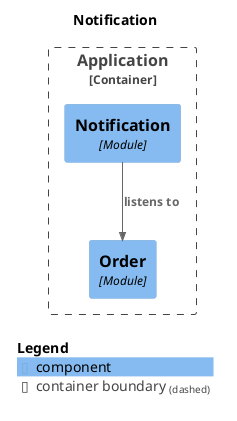 @startuml
set separator none
title Notification

top to bottom direction

!include <C4/C4>
!include <C4/C4_Context>
!include <C4/C4_Component>

Container_Boundary("Application.Application_boundary", "Application", $tags="") {
  Component(Application.Application.Notification, "Notification", $techn="Module", $descr="", $tags="", $link="")
  Component(Application.Application.Order, "Order", $techn="Module", $descr="", $tags="", $link="")
}

Rel(Application.Application.Notification, Application.Application.Order, "listens to", $techn="", $tags="", $link="")

SHOW_LEGEND(true)
@enduml